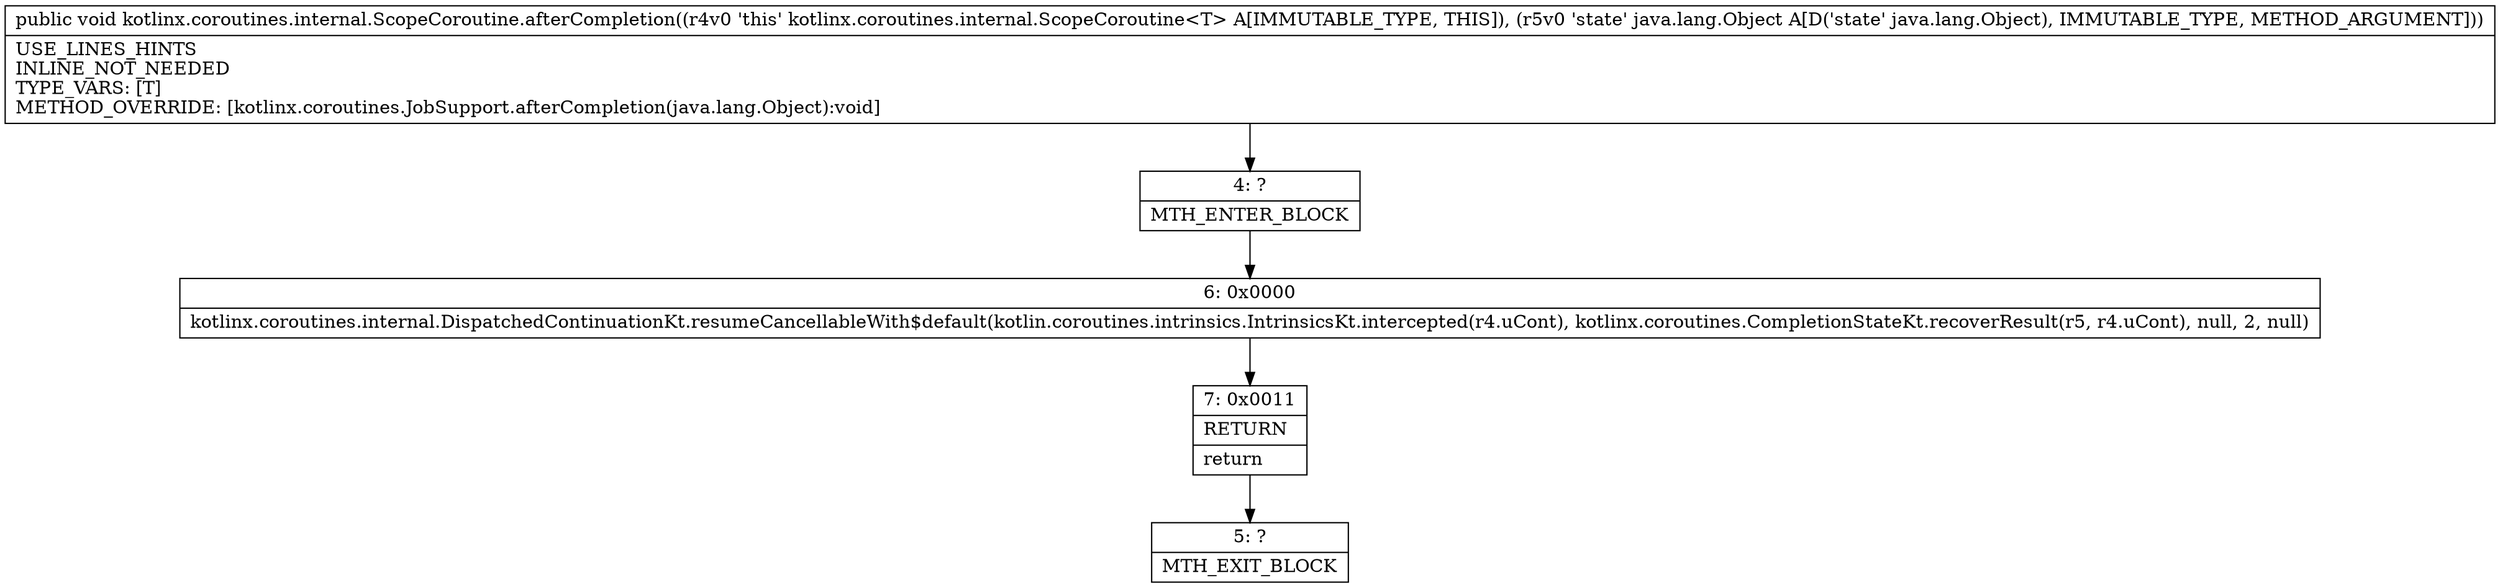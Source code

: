 digraph "CFG forkotlinx.coroutines.internal.ScopeCoroutine.afterCompletion(Ljava\/lang\/Object;)V" {
Node_4 [shape=record,label="{4\:\ ?|MTH_ENTER_BLOCK\l}"];
Node_6 [shape=record,label="{6\:\ 0x0000|kotlinx.coroutines.internal.DispatchedContinuationKt.resumeCancellableWith$default(kotlin.coroutines.intrinsics.IntrinsicsKt.intercepted(r4.uCont), kotlinx.coroutines.CompletionStateKt.recoverResult(r5, r4.uCont), null, 2, null)\l}"];
Node_7 [shape=record,label="{7\:\ 0x0011|RETURN\l|return\l}"];
Node_5 [shape=record,label="{5\:\ ?|MTH_EXIT_BLOCK\l}"];
MethodNode[shape=record,label="{public void kotlinx.coroutines.internal.ScopeCoroutine.afterCompletion((r4v0 'this' kotlinx.coroutines.internal.ScopeCoroutine\<T\> A[IMMUTABLE_TYPE, THIS]), (r5v0 'state' java.lang.Object A[D('state' java.lang.Object), IMMUTABLE_TYPE, METHOD_ARGUMENT]))  | USE_LINES_HINTS\lINLINE_NOT_NEEDED\lTYPE_VARS: [T]\lMETHOD_OVERRIDE: [kotlinx.coroutines.JobSupport.afterCompletion(java.lang.Object):void]\l}"];
MethodNode -> Node_4;Node_4 -> Node_6;
Node_6 -> Node_7;
Node_7 -> Node_5;
}

